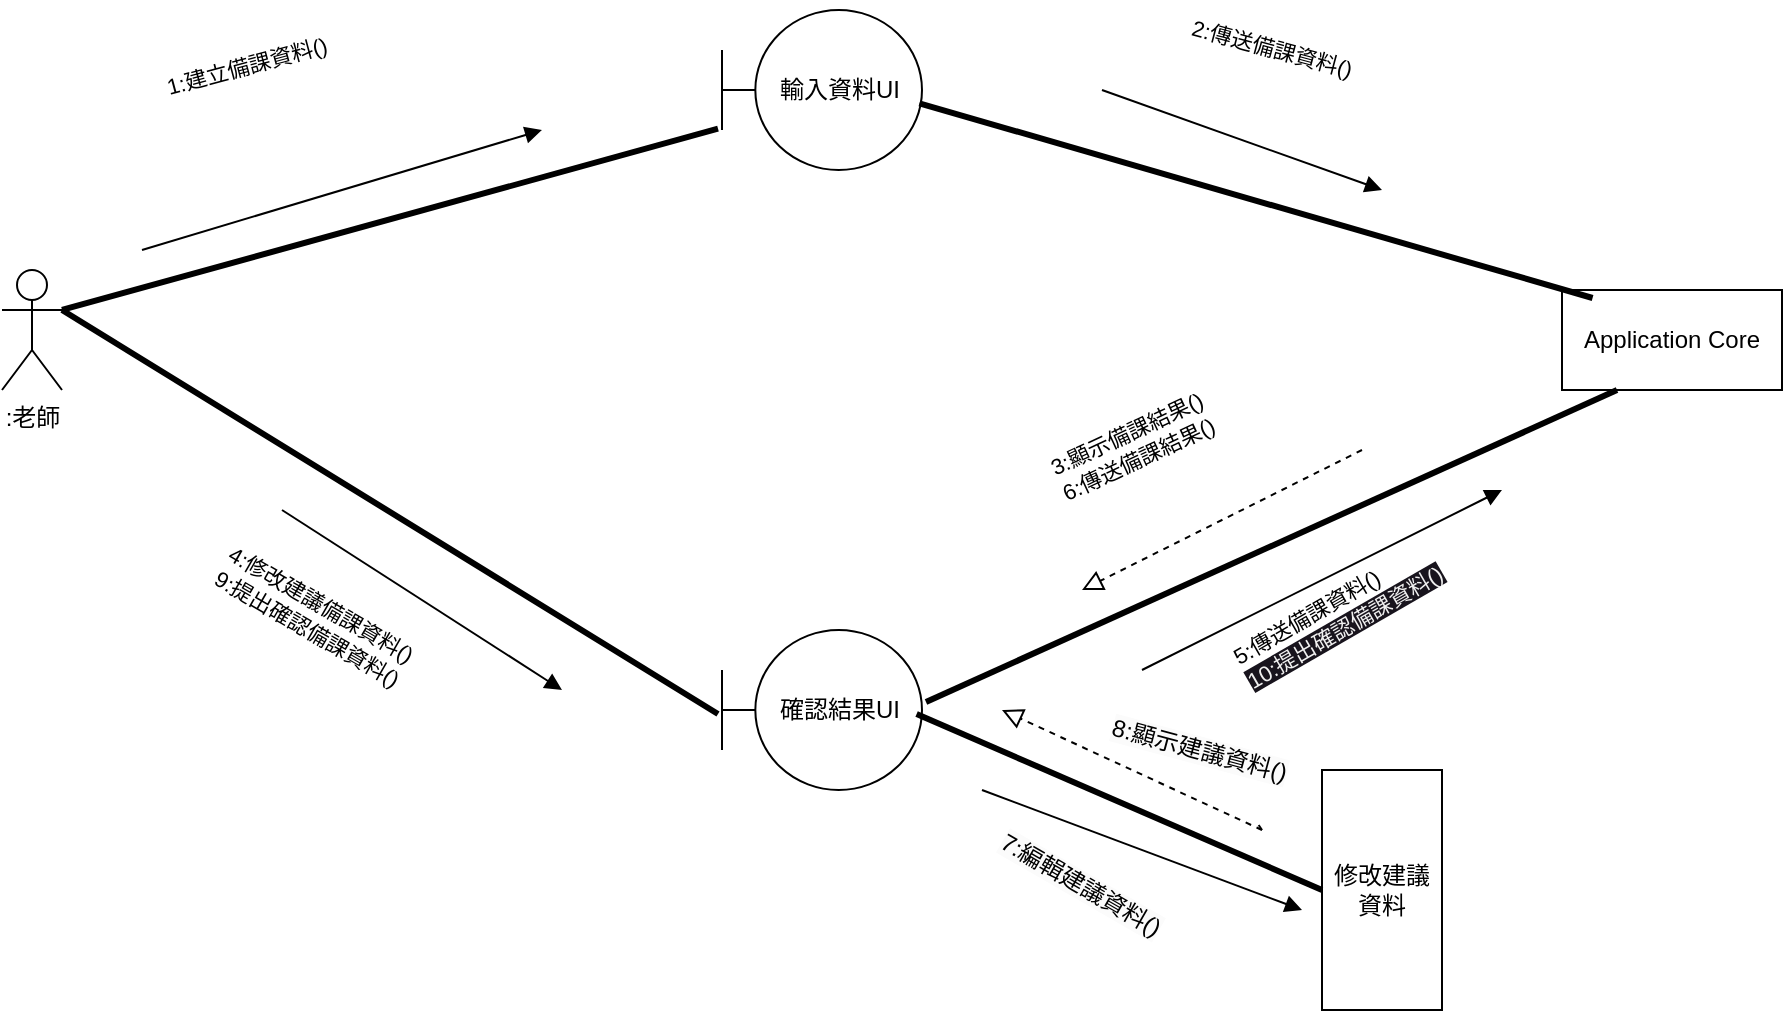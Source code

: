 <mxfile>
    <diagram name="第 1 页" id="EOuV5ERvqpZUSFJWVVJ6">
        <mxGraphModel dx="576" dy="332" grid="1" gridSize="10" guides="1" tooltips="1" connect="1" arrows="1" fold="1" page="1" pageScale="1" pageWidth="3300" pageHeight="4681" math="0" shadow="0">
            <root>
                <mxCell id="0"/>
                <mxCell id="1" parent="0"/>
                <mxCell id="JI0BGSiuXUO0SO42sEZ8-1" value=":老師" style="shape=umlActor;verticalLabelPosition=bottom;verticalAlign=top;html=1;outlineConnect=0;" parent="1" vertex="1">
                    <mxGeometry x="60" y="280" width="30" height="60" as="geometry"/>
                </mxCell>
                <mxCell id="JI0BGSiuXUO0SO42sEZ8-2" value="輸入資料UI" style="shape=umlBoundary;whiteSpace=wrap;html=1;" parent="1" vertex="1">
                    <mxGeometry x="420" y="150" width="100" height="80" as="geometry"/>
                </mxCell>
                <mxCell id="JI0BGSiuXUO0SO42sEZ8-3" value="確認結果UI" style="shape=umlBoundary;whiteSpace=wrap;html=1;" parent="1" vertex="1">
                    <mxGeometry x="420" y="460" width="100" height="80" as="geometry"/>
                </mxCell>
                <mxCell id="JI0BGSiuXUO0SO42sEZ8-4" value="Application Core" style="html=1;whiteSpace=wrap;" parent="1" vertex="1">
                    <mxGeometry x="840" y="290" width="110" height="50" as="geometry"/>
                </mxCell>
                <mxCell id="JI0BGSiuXUO0SO42sEZ8-5" value="" style="endArrow=none;startArrow=none;endFill=0;startFill=0;endSize=8;html=1;verticalAlign=bottom;labelBackgroundColor=none;strokeWidth=3;rounded=0;entryX=-0.02;entryY=0.742;entryDx=0;entryDy=0;entryPerimeter=0;exitX=1;exitY=0.333;exitDx=0;exitDy=0;exitPerimeter=0;" parent="1" source="JI0BGSiuXUO0SO42sEZ8-1" target="JI0BGSiuXUO0SO42sEZ8-2" edge="1">
                    <mxGeometry width="160" relative="1" as="geometry">
                        <mxPoint x="120" y="290" as="sourcePoint"/>
                        <mxPoint x="280" y="290" as="targetPoint"/>
                    </mxGeometry>
                </mxCell>
                <mxCell id="JI0BGSiuXUO0SO42sEZ8-6" value="" style="endArrow=none;startArrow=none;endFill=0;startFill=0;endSize=8;html=1;verticalAlign=bottom;labelBackgroundColor=none;strokeWidth=3;rounded=0;entryX=-0.02;entryY=0.525;entryDx=0;entryDy=0;entryPerimeter=0;exitX=1;exitY=0.333;exitDx=0;exitDy=0;exitPerimeter=0;" parent="1" source="JI0BGSiuXUO0SO42sEZ8-1" target="JI0BGSiuXUO0SO42sEZ8-3" edge="1">
                    <mxGeometry width="160" relative="1" as="geometry">
                        <mxPoint x="100" y="310" as="sourcePoint"/>
                        <mxPoint x="268" y="249" as="targetPoint"/>
                    </mxGeometry>
                </mxCell>
                <mxCell id="JI0BGSiuXUO0SO42sEZ8-7" value="" style="endArrow=none;startArrow=none;endFill=0;startFill=0;endSize=8;html=1;verticalAlign=bottom;labelBackgroundColor=none;strokeWidth=3;rounded=0;entryX=0.139;entryY=0.08;entryDx=0;entryDy=0;entryPerimeter=0;exitX=0.987;exitY=0.583;exitDx=0;exitDy=0;exitPerimeter=0;" parent="1" source="JI0BGSiuXUO0SO42sEZ8-2" target="JI0BGSiuXUO0SO42sEZ8-4" edge="1">
                    <mxGeometry width="160" relative="1" as="geometry">
                        <mxPoint x="460" y="220" as="sourcePoint"/>
                        <mxPoint x="528" y="340" as="targetPoint"/>
                    </mxGeometry>
                </mxCell>
                <mxCell id="JI0BGSiuXUO0SO42sEZ8-8" value="" style="endArrow=none;startArrow=none;endFill=0;startFill=0;endSize=8;html=1;verticalAlign=bottom;labelBackgroundColor=none;strokeWidth=3;rounded=0;entryX=0.25;entryY=1;entryDx=0;entryDy=0;exitX=1.02;exitY=0.45;exitDx=0;exitDy=0;exitPerimeter=0;" parent="1" source="JI0BGSiuXUO0SO42sEZ8-3" target="JI0BGSiuXUO0SO42sEZ8-4" edge="1">
                    <mxGeometry width="160" relative="1" as="geometry">
                        <mxPoint x="100" y="310" as="sourcePoint"/>
                        <mxPoint x="268" y="249" as="targetPoint"/>
                    </mxGeometry>
                </mxCell>
                <mxCell id="JI0BGSiuXUO0SO42sEZ8-9" value="" style="html=1;verticalAlign=bottom;labelBackgroundColor=none;endArrow=block;endFill=1;rounded=0;" parent="1" edge="1">
                    <mxGeometry width="160" relative="1" as="geometry">
                        <mxPoint x="130" y="270" as="sourcePoint"/>
                        <mxPoint x="330" y="210" as="targetPoint"/>
                    </mxGeometry>
                </mxCell>
                <mxCell id="JI0BGSiuXUO0SO42sEZ8-10" value="" style="html=1;verticalAlign=bottom;labelBackgroundColor=none;endArrow=block;endFill=1;rounded=0;" parent="1" edge="1">
                    <mxGeometry width="160" relative="1" as="geometry">
                        <mxPoint x="610" y="190" as="sourcePoint"/>
                        <mxPoint x="750" y="240" as="targetPoint"/>
                    </mxGeometry>
                </mxCell>
                <mxCell id="JI0BGSiuXUO0SO42sEZ8-11" value="" style="endArrow=block;startArrow=none;endFill=0;startFill=0;endSize=8;html=1;verticalAlign=bottom;dashed=1;labelBackgroundColor=none;rounded=0;" parent="1" edge="1">
                    <mxGeometry width="160" relative="1" as="geometry">
                        <mxPoint x="740" y="370" as="sourcePoint"/>
                        <mxPoint x="600" y="440" as="targetPoint"/>
                    </mxGeometry>
                </mxCell>
                <mxCell id="JI0BGSiuXUO0SO42sEZ8-12" value="" style="html=1;verticalAlign=bottom;labelBackgroundColor=none;endArrow=block;endFill=1;rounded=0;" parent="1" edge="1">
                    <mxGeometry width="160" relative="1" as="geometry">
                        <mxPoint x="200" y="400" as="sourcePoint"/>
                        <mxPoint x="340" y="490" as="targetPoint"/>
                    </mxGeometry>
                </mxCell>
                <mxCell id="JI0BGSiuXUO0SO42sEZ8-13" value="" style="html=1;verticalAlign=bottom;labelBackgroundColor=none;endArrow=block;endFill=1;rounded=0;" parent="1" edge="1">
                    <mxGeometry width="160" relative="1" as="geometry">
                        <mxPoint x="630" y="480" as="sourcePoint"/>
                        <mxPoint x="810" y="390" as="targetPoint"/>
                    </mxGeometry>
                </mxCell>
                <mxCell id="JI0BGSiuXUO0SO42sEZ8-14" value="&lt;span style=&quot;color: rgb(0, 0, 0); font-family: Helvetica; font-size: 11px; font-style: normal; font-variant-ligatures: normal; font-variant-caps: normal; font-weight: 400; letter-spacing: normal; orphans: 2; text-align: center; text-indent: 0px; text-transform: none; widows: 2; word-spacing: 0px; -webkit-text-stroke-width: 0px; white-space: nowrap; background-color: rgb(255, 255, 255); text-decoration-thickness: initial; text-decoration-style: initial; text-decoration-color: initial; display: inline !important; float: none;&quot;&gt;1:建立備課資料()&lt;/span&gt;" style="text;whiteSpace=wrap;html=1;rotation=-15;" parent="1" vertex="1">
                    <mxGeometry x="140" y="160" width="120" height="40" as="geometry"/>
                </mxCell>
                <mxCell id="JI0BGSiuXUO0SO42sEZ8-15" value="&lt;span style=&quot;color: rgb(0, 0, 0); font-family: Helvetica; font-size: 11px; font-style: normal; font-variant-ligatures: normal; font-variant-caps: normal; font-weight: 400; letter-spacing: normal; orphans: 2; text-align: center; text-indent: 0px; text-transform: none; widows: 2; word-spacing: 0px; -webkit-text-stroke-width: 0px; white-space: nowrap; background-color: rgb(255, 255, 255); text-decoration-thickness: initial; text-decoration-style: initial; text-decoration-color: initial; display: inline !important; float: none;&quot;&gt;2:傳送備課資料()&lt;/span&gt;" style="text;whiteSpace=wrap;html=1;rotation=15;" parent="1" vertex="1">
                    <mxGeometry x="650" y="160" width="120" height="40" as="geometry"/>
                </mxCell>
                <mxCell id="JI0BGSiuXUO0SO42sEZ8-16" value="&lt;span style=&quot;color: rgb(0, 0, 0); font-family: Helvetica; font-size: 11px; font-style: normal; font-variant-ligatures: normal; font-variant-caps: normal; font-weight: 400; letter-spacing: normal; orphans: 2; text-align: center; text-indent: 0px; text-transform: none; widows: 2; word-spacing: 0px; -webkit-text-stroke-width: 0px; white-space: nowrap; background-color: rgb(255, 255, 255); text-decoration-thickness: initial; text-decoration-style: initial; text-decoration-color: initial; display: inline !important; float: none;&quot;&gt;3:顯示備課結果()&lt;/span&gt;&lt;div&gt;&lt;span style=&quot;color: rgb(0, 0, 0); font-family: Helvetica; font-size: 11px; font-style: normal; font-variant-ligatures: normal; font-variant-caps: normal; font-weight: 400; letter-spacing: normal; orphans: 2; text-align: center; text-indent: 0px; text-transform: none; widows: 2; word-spacing: 0px; -webkit-text-stroke-width: 0px; white-space: nowrap; background-color: rgb(255, 255, 255); text-decoration-thickness: initial; text-decoration-style: initial; text-decoration-color: initial; display: inline !important; float: none;&quot;&gt;6:傳送備課結果()&lt;/span&gt;&lt;/div&gt;&lt;div&gt;&lt;/div&gt;" style="text;whiteSpace=wrap;html=1;rotation=-25;" parent="1" vertex="1">
                    <mxGeometry x="580" y="340" width="120" height="40" as="geometry"/>
                </mxCell>
                <mxCell id="JI0BGSiuXUO0SO42sEZ8-17" value="&lt;span style=&quot;orphans: 2; text-align: center; text-indent: 0px; widows: 2; background-color: rgb(255, 255, 255); text-decoration-thickness: initial; text-decoration-style: initial; text-decoration-color: initial; float: none; display: inline !important;&quot;&gt;&lt;font color=&quot;#000000&quot;&gt;&lt;span style=&quot;font-size: 11px;&quot;&gt;4:修改建議備課資料()&lt;/span&gt;&lt;/font&gt;&lt;br&gt;&lt;font color=&quot;#000000&quot;&gt;&lt;span style=&quot;font-size: 11px;&quot;&gt;9:提出確認備課資料()&lt;/span&gt;&lt;/font&gt;&lt;br&gt;&lt;/span&gt;" style="text;whiteSpace=wrap;html=1;rotation=30;" parent="1" vertex="1">
                    <mxGeometry x="160" y="440" width="140" height="40" as="geometry"/>
                </mxCell>
                <mxCell id="JI0BGSiuXUO0SO42sEZ8-18" value="&lt;span style=&quot;color: rgb(0, 0, 0); font-family: Helvetica; font-size: 11px; font-style: normal; font-variant-ligatures: normal; font-variant-caps: normal; font-weight: 400; letter-spacing: normal; orphans: 2; text-align: center; text-indent: 0px; text-transform: none; widows: 2; word-spacing: 0px; -webkit-text-stroke-width: 0px; background-color: rgb(255, 255, 255); text-decoration-thickness: initial; text-decoration-style: initial; text-decoration-color: initial; float: none; display: inline !important;&quot;&gt;5:傳送備課資料()&lt;br&gt;&lt;span style=&quot;color: rgb(240, 240, 240); background-color: rgb(24, 20, 29);&quot;&gt;10:提出確認備課資料()&lt;/span&gt;&lt;br&gt;&lt;/span&gt;&lt;div&gt;&lt;/div&gt;" style="text;whiteSpace=wrap;html=1;rotation=-30;" parent="1" vertex="1">
                    <mxGeometry x="670" y="430" width="120" height="40" as="geometry"/>
                </mxCell>
                <mxCell id="2" value="修改建議資料" style="html=1;whiteSpace=wrap;rotation=0;direction=south;" parent="1" vertex="1">
                    <mxGeometry x="720" y="530" width="60" height="120" as="geometry"/>
                </mxCell>
                <mxCell id="4" value="" style="endArrow=none;startArrow=none;endFill=0;startFill=0;endSize=8;html=1;verticalAlign=bottom;labelBackgroundColor=none;strokeWidth=3;rounded=0;exitX=0.973;exitY=0.525;exitDx=0;exitDy=0;exitPerimeter=0;entryX=0.5;entryY=1;entryDx=0;entryDy=0;" parent="1" source="JI0BGSiuXUO0SO42sEZ8-3" target="2" edge="1">
                    <mxGeometry width="160" relative="1" as="geometry">
                        <mxPoint x="550.001" y="648.75" as="sourcePoint"/>
                        <mxPoint x="710" y="580" as="targetPoint"/>
                    </mxGeometry>
                </mxCell>
                <mxCell id="5" value="&lt;span style=&quot;color: rgb(0, 0, 0); font-family: Helvetica; font-size: 12px; font-style: normal; font-variant-ligatures: normal; font-variant-caps: normal; font-weight: 400; letter-spacing: normal; orphans: 2; text-align: center; text-indent: 0px; text-transform: none; widows: 2; word-spacing: 0px; -webkit-text-stroke-width: 0px; background-color: rgb(251, 251, 251); text-decoration-thickness: initial; text-decoration-style: initial; text-decoration-color: initial; float: none; display: inline !important;&quot;&gt;7:編輯建議資料()&lt;/span&gt;" style="text;whiteSpace=wrap;html=1;rotation=30;" parent="1" vertex="1">
                    <mxGeometry x="550" y="580" width="120" height="30" as="geometry"/>
                </mxCell>
                <mxCell id="7" value="" style="html=1;verticalAlign=bottom;labelBackgroundColor=none;endArrow=block;endFill=1;rounded=0;" parent="1" edge="1">
                    <mxGeometry width="160" relative="1" as="geometry">
                        <mxPoint x="550" y="540" as="sourcePoint"/>
                        <mxPoint x="710" y="600" as="targetPoint"/>
                    </mxGeometry>
                </mxCell>
                <mxCell id="8" value="" style="endArrow=block;startArrow=none;endFill=0;startFill=0;endSize=8;html=1;verticalAlign=bottom;dashed=1;labelBackgroundColor=none;rounded=0;" parent="1" edge="1">
                    <mxGeometry width="160" relative="1" as="geometry">
                        <mxPoint x="690" y="560" as="sourcePoint"/>
                        <mxPoint x="560" y="500" as="targetPoint"/>
                    </mxGeometry>
                </mxCell>
                <mxCell id="11" value="" style="endArrow=none;startArrow=none;endFill=0;startFill=0;endSize=8;html=1;verticalAlign=bottom;dashed=1;labelBackgroundColor=none;rounded=0;" parent="1" target="6" edge="1">
                    <mxGeometry width="160" relative="1" as="geometry">
                        <mxPoint x="690" y="560" as="sourcePoint"/>
                        <mxPoint x="560" y="500" as="targetPoint"/>
                    </mxGeometry>
                </mxCell>
                <mxCell id="6" value="&lt;span style=&quot;color: rgb(0, 0, 0); font-family: Helvetica; font-size: 12px; font-style: normal; font-variant-ligatures: normal; font-variant-caps: normal; font-weight: 400; letter-spacing: normal; orphans: 2; text-align: center; text-indent: 0px; text-transform: none; widows: 2; word-spacing: 0px; -webkit-text-stroke-width: 0px; background-color: rgb(251, 251, 251); text-decoration-thickness: initial; text-decoration-style: initial; text-decoration-color: initial; float: none; display: inline !important;&quot;&gt;8:顯示建議資料()&lt;/span&gt;" style="text;whiteSpace=wrap;html=1;rotation=15;" parent="1" vertex="1">
                    <mxGeometry x="610" y="510" width="120" height="40" as="geometry"/>
                </mxCell>
            </root>
        </mxGraphModel>
    </diagram>
</mxfile>